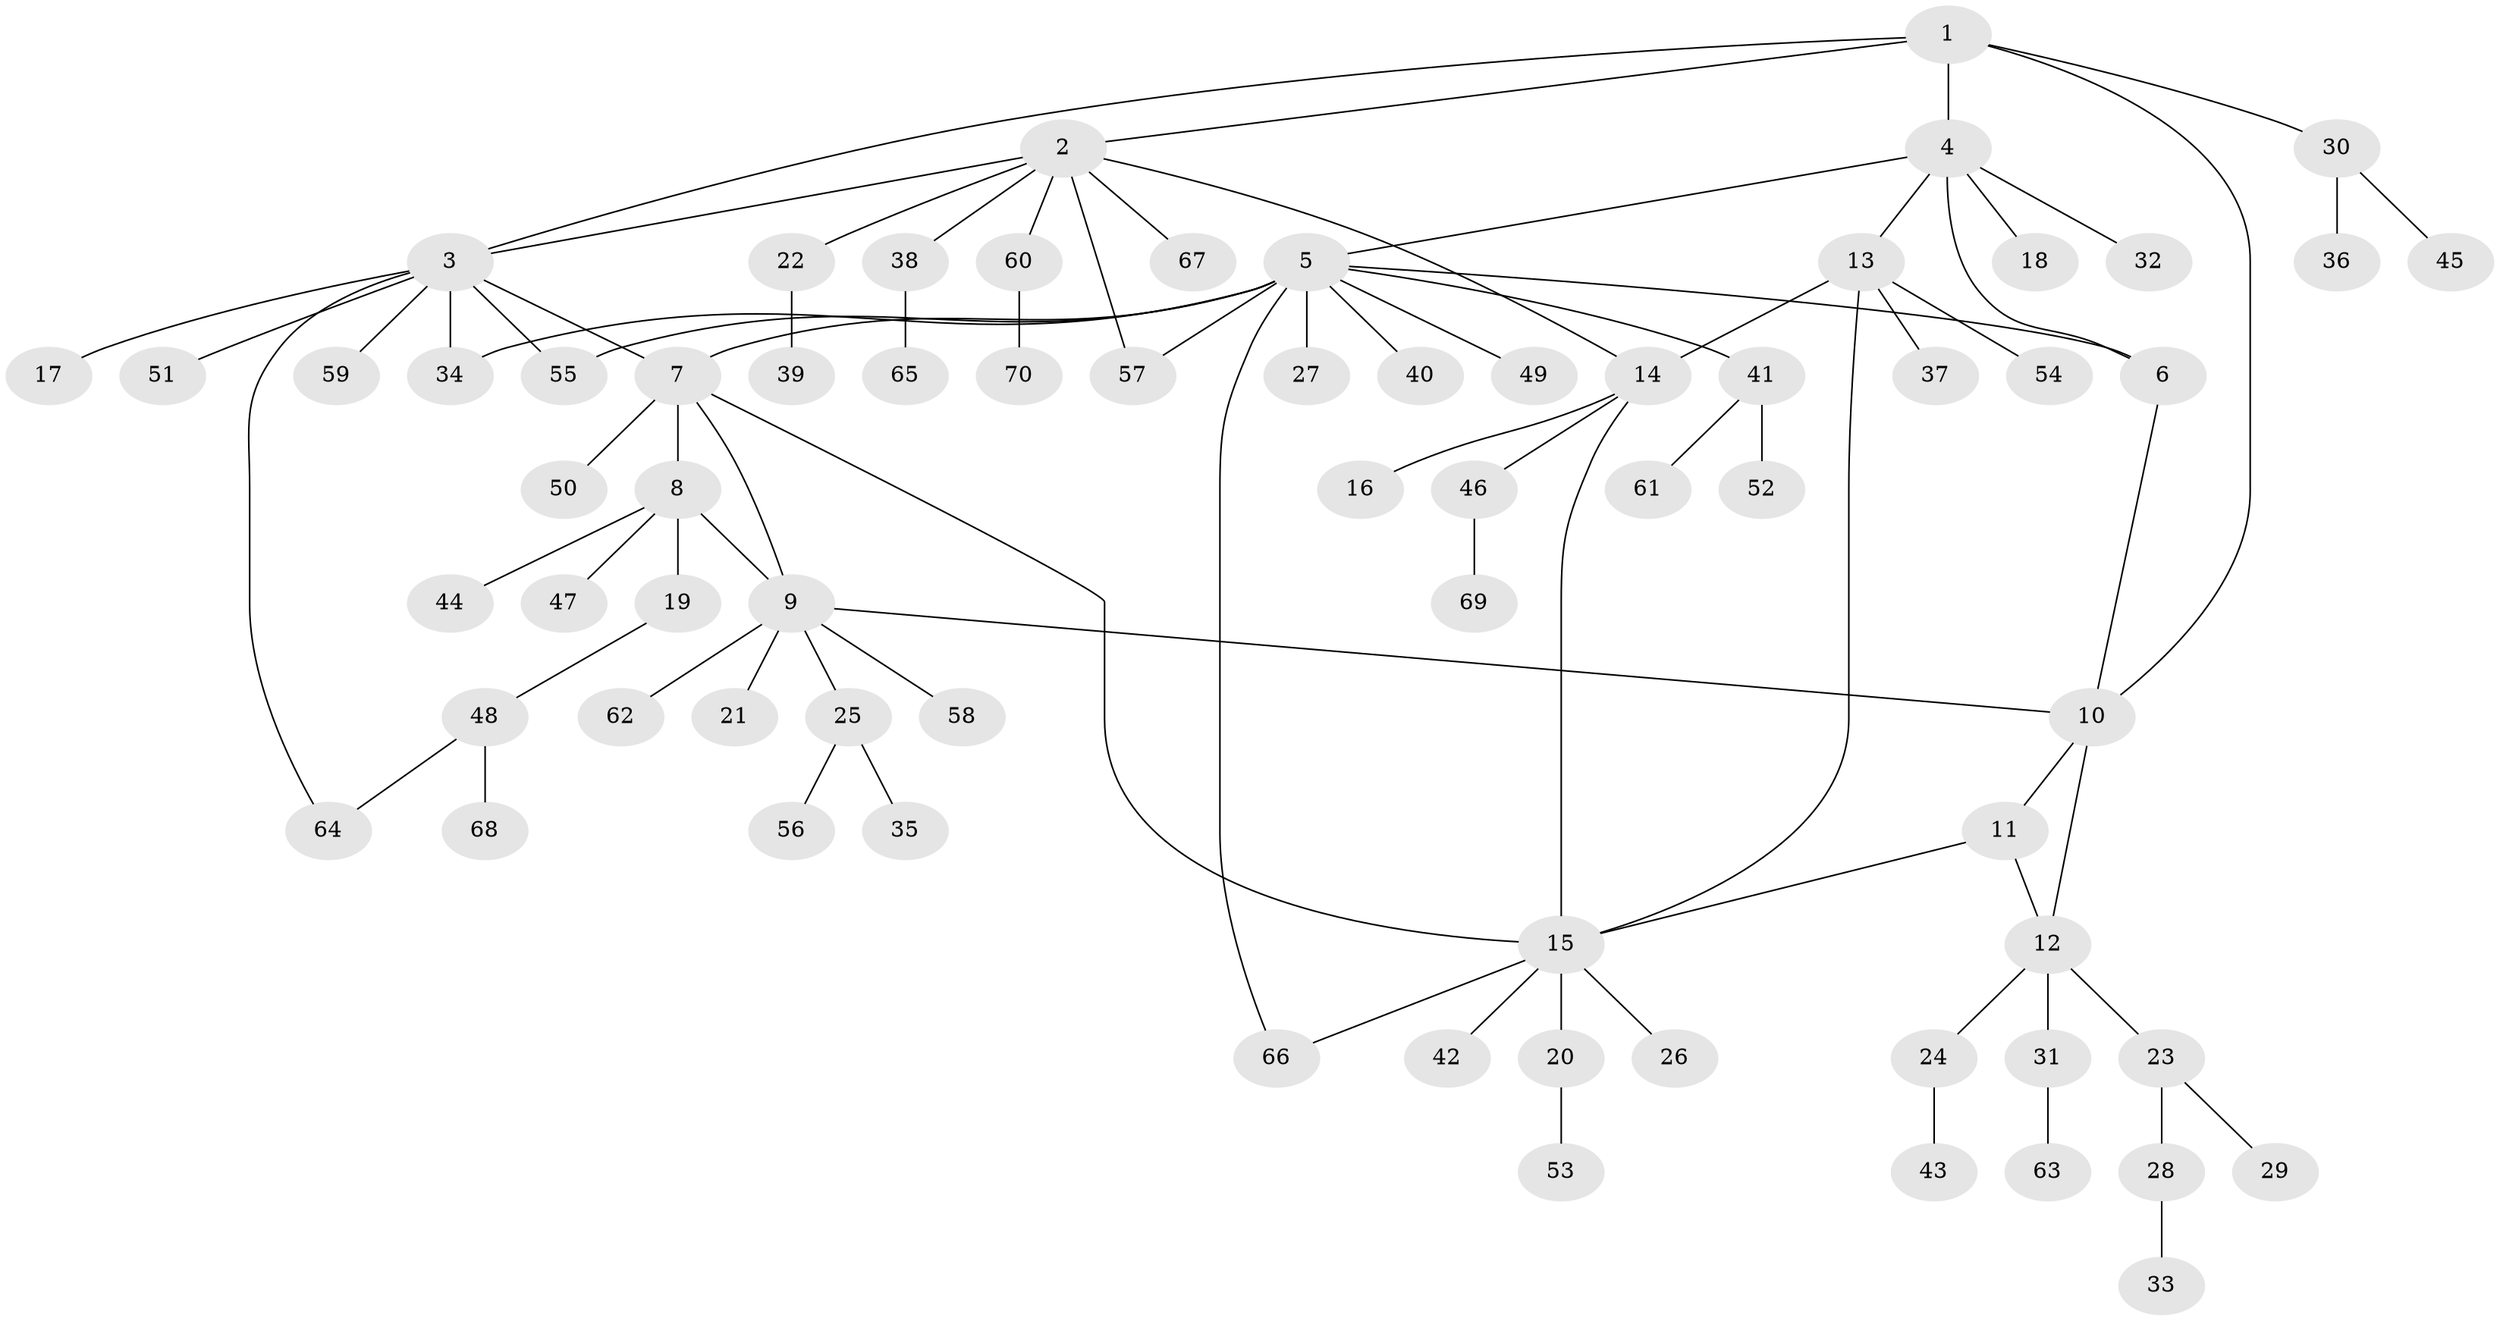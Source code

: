 // coarse degree distribution, {11: 0.04081632653061224, 7: 0.02040816326530612, 5: 0.061224489795918366, 6: 0.04081632653061224, 12: 0.02040816326530612, 4: 0.04081632653061224, 3: 0.04081632653061224, 1: 0.5714285714285714, 2: 0.16326530612244897}
// Generated by graph-tools (version 1.1) at 2025/24/03/03/25 07:24:13]
// undirected, 70 vertices, 85 edges
graph export_dot {
graph [start="1"]
  node [color=gray90,style=filled];
  1;
  2;
  3;
  4;
  5;
  6;
  7;
  8;
  9;
  10;
  11;
  12;
  13;
  14;
  15;
  16;
  17;
  18;
  19;
  20;
  21;
  22;
  23;
  24;
  25;
  26;
  27;
  28;
  29;
  30;
  31;
  32;
  33;
  34;
  35;
  36;
  37;
  38;
  39;
  40;
  41;
  42;
  43;
  44;
  45;
  46;
  47;
  48;
  49;
  50;
  51;
  52;
  53;
  54;
  55;
  56;
  57;
  58;
  59;
  60;
  61;
  62;
  63;
  64;
  65;
  66;
  67;
  68;
  69;
  70;
  1 -- 2;
  1 -- 3;
  1 -- 4;
  1 -- 10;
  1 -- 30;
  2 -- 3;
  2 -- 14;
  2 -- 22;
  2 -- 38;
  2 -- 57;
  2 -- 60;
  2 -- 67;
  3 -- 7;
  3 -- 17;
  3 -- 34;
  3 -- 51;
  3 -- 55;
  3 -- 59;
  3 -- 64;
  4 -- 5;
  4 -- 6;
  4 -- 13;
  4 -- 18;
  4 -- 32;
  5 -- 6;
  5 -- 7;
  5 -- 27;
  5 -- 34;
  5 -- 40;
  5 -- 41;
  5 -- 49;
  5 -- 55;
  5 -- 57;
  5 -- 66;
  6 -- 10;
  7 -- 8;
  7 -- 9;
  7 -- 15;
  7 -- 50;
  8 -- 9;
  8 -- 19;
  8 -- 44;
  8 -- 47;
  9 -- 10;
  9 -- 21;
  9 -- 25;
  9 -- 58;
  9 -- 62;
  10 -- 11;
  10 -- 12;
  11 -- 12;
  11 -- 15;
  12 -- 23;
  12 -- 24;
  12 -- 31;
  13 -- 14;
  13 -- 15;
  13 -- 37;
  13 -- 54;
  14 -- 15;
  14 -- 16;
  14 -- 46;
  15 -- 20;
  15 -- 26;
  15 -- 42;
  15 -- 66;
  19 -- 48;
  20 -- 53;
  22 -- 39;
  23 -- 28;
  23 -- 29;
  24 -- 43;
  25 -- 35;
  25 -- 56;
  28 -- 33;
  30 -- 36;
  30 -- 45;
  31 -- 63;
  38 -- 65;
  41 -- 52;
  41 -- 61;
  46 -- 69;
  48 -- 64;
  48 -- 68;
  60 -- 70;
}

